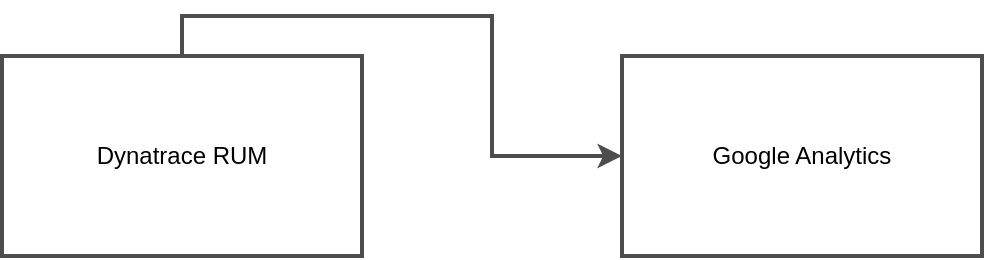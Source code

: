 <mxfile version="22.0.4" type="github">
  <diagram name="Page-1" id="ikO542yLyNNVgnDsHqiV">
    <mxGraphModel dx="804" dy="590" grid="1" gridSize="10" guides="1" tooltips="1" connect="1" arrows="1" fold="1" page="1" pageScale="1" pageWidth="827" pageHeight="1169" math="0" shadow="0">
      <root>
        <mxCell id="0" />
        <mxCell id="1" parent="0" />
        <mxCell id="dynatraceRUM" value="Dynatrace RUM" style="rounded=0;whiteSpace=wrap;html=1;strokeWidth=2;strokeColor=#4D4D4D;" parent="1" vertex="1">
          <mxGeometry x="60" y="80" width="180" height="100" as="geometry" />
        </mxCell>
        <mxCell id="googleAnalytics" value="Google Analytics" style="rounded=0;whiteSpace=wrap;html=1;strokeWidth=2;strokeColor=#4D4D4D;" parent="1" vertex="1">
          <mxGeometry x="370" y="80" width="180" height="100" as="geometry" />
        </mxCell>
        <mxCell id="connection" style="edgeStyle=orthogonalEdgeStyle;rounded=0;orthogonalLoop=1;jettySize=auto;exitX=0.5;exitY=0;exitDx=0;exitDy=0;html=1;exitPerimeter=0;strokeWidth=2;strokeColor=#4D4D4D;" parent="1" source="dynatraceRUM" target="googleAnalytics" edge="1">
          <mxGeometry relative="1" as="geometry" />
        </mxCell>
      </root>
    </mxGraphModel>
  </diagram>
</mxfile>
